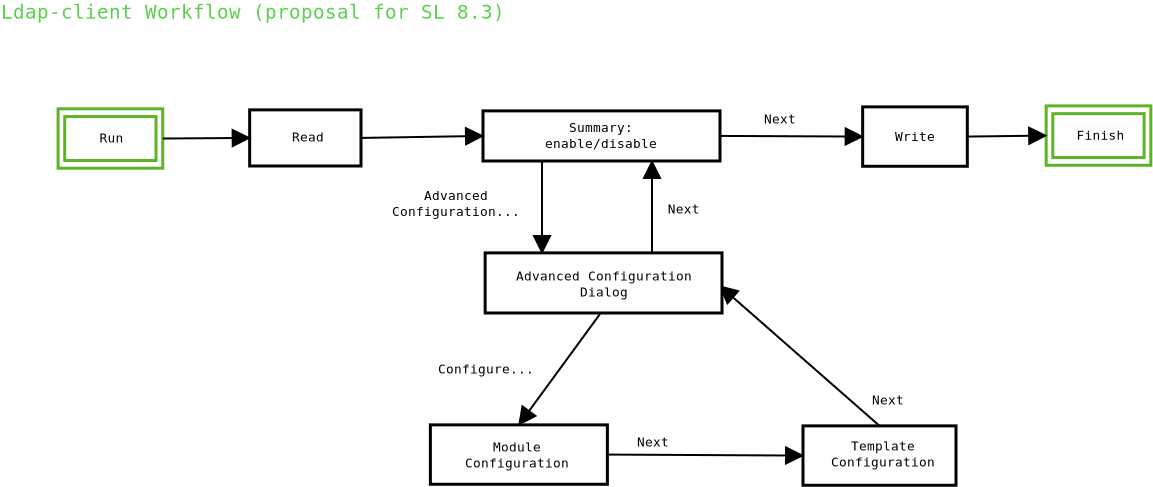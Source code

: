 <?xml version="1.0" encoding="UTF-8"?>
<dia:diagram xmlns:dia="http://www.lysator.liu.se/~alla/dia/">
  <dia:layer name="Background" visible="true">
    <dia:object type="Standard - Text" version="0" id="O0">
      <dia:attribute name="obj_pos">
        <dia:point val="61.575,-3.381"/>
      </dia:attribute>
      <dia:attribute name="obj_bb">
        <dia:rectangle val="61.575,-3.976;61.575,-3.176"/>
      </dia:attribute>
      <dia:attribute name="text">
        <dia:composite type="text">
          <dia:attribute name="string">
            <dia:string>##</dia:string>
          </dia:attribute>
          <dia:attribute name="font">
            <dia:font name="Courier"/>
          </dia:attribute>
          <dia:attribute name="height">
            <dia:real val="0.8"/>
          </dia:attribute>
          <dia:attribute name="pos">
            <dia:point val="61.575,-3.381"/>
          </dia:attribute>
          <dia:attribute name="color">
            <dia:color val="#000000"/>
          </dia:attribute>
          <dia:attribute name="alignment">
            <dia:enum val="1"/>
          </dia:attribute>
        </dia:composite>
      </dia:attribute>
    </dia:object>
    <dia:group>
      <dia:group>
        <dia:object type="Standard - Box" version="0" id="O1">
          <dia:attribute name="obj_pos">
            <dia:point val="33.921,-18.156"/>
          </dia:attribute>
          <dia:attribute name="obj_bb">
            <dia:rectangle val="33.846,-18.231;39.229,-15.11"/>
          </dia:attribute>
          <dia:attribute name="elem_corner">
            <dia:point val="33.921,-18.156"/>
          </dia:attribute>
          <dia:attribute name="elem_width">
            <dia:real val="5.233"/>
          </dia:attribute>
          <dia:attribute name="elem_height">
            <dia:real val="2.97"/>
          </dia:attribute>
          <dia:attribute name="border_width">
            <dia:real val="0.15"/>
          </dia:attribute>
          <dia:attribute name="border_color">
            <dia:color val="#5eb327"/>
          </dia:attribute>
          <dia:attribute name="show_background">
            <dia:boolean val="true"/>
          </dia:attribute>
        </dia:object>
        <dia:object type="Standard - Box" version="0" id="O2">
          <dia:attribute name="obj_pos">
            <dia:point val="34.253,-17.767"/>
          </dia:attribute>
          <dia:attribute name="obj_bb">
            <dia:rectangle val="34.178,-17.842;38.893,-15.497"/>
          </dia:attribute>
          <dia:attribute name="elem_corner">
            <dia:point val="34.253,-17.767"/>
          </dia:attribute>
          <dia:attribute name="elem_width">
            <dia:real val="4.565"/>
          </dia:attribute>
          <dia:attribute name="elem_height">
            <dia:real val="2.195"/>
          </dia:attribute>
          <dia:attribute name="border_width">
            <dia:real val="0.15"/>
          </dia:attribute>
          <dia:attribute name="border_color">
            <dia:color val="#5eb327"/>
          </dia:attribute>
          <dia:attribute name="show_background">
            <dia:boolean val="true"/>
          </dia:attribute>
        </dia:object>
      </dia:group>
      <dia:object type="Standard - Text" version="0" id="O3">
        <dia:attribute name="obj_pos">
          <dia:point val="36.568,-16.472"/>
        </dia:attribute>
        <dia:attribute name="obj_bb">
          <dia:rectangle val="35.848,-17.068;37.287,-16.268"/>
        </dia:attribute>
        <dia:attribute name="text">
          <dia:composite type="text">
            <dia:attribute name="string">
              <dia:string>#Run#</dia:string>
            </dia:attribute>
            <dia:attribute name="font">
              <dia:font name="Courier"/>
            </dia:attribute>
            <dia:attribute name="height">
              <dia:real val="0.8"/>
            </dia:attribute>
            <dia:attribute name="pos">
              <dia:point val="36.568,-16.472"/>
            </dia:attribute>
            <dia:attribute name="color">
              <dia:color val="#000000"/>
            </dia:attribute>
            <dia:attribute name="alignment">
              <dia:enum val="1"/>
            </dia:attribute>
          </dia:composite>
        </dia:attribute>
      </dia:object>
    </dia:group>
    <dia:group>
      <dia:group>
        <dia:object type="Standard - Box" version="0" id="O4">
          <dia:attribute name="obj_pos">
            <dia:point val="83.325,-18.303"/>
          </dia:attribute>
          <dia:attribute name="obj_bb">
            <dia:rectangle val="83.25,-18.378;88.633,-15.258"/>
          </dia:attribute>
          <dia:attribute name="elem_corner">
            <dia:point val="83.325,-18.303"/>
          </dia:attribute>
          <dia:attribute name="elem_width">
            <dia:real val="5.233"/>
          </dia:attribute>
          <dia:attribute name="elem_height">
            <dia:real val="2.97"/>
          </dia:attribute>
          <dia:attribute name="border_width">
            <dia:real val="0.15"/>
          </dia:attribute>
          <dia:attribute name="border_color">
            <dia:color val="#5eb327"/>
          </dia:attribute>
          <dia:attribute name="show_background">
            <dia:boolean val="true"/>
          </dia:attribute>
        </dia:object>
        <dia:object type="Standard - Box" version="0" id="O5">
          <dia:attribute name="obj_pos">
            <dia:point val="83.657,-17.915"/>
          </dia:attribute>
          <dia:attribute name="obj_bb">
            <dia:rectangle val="83.582,-17.99;88.297,-15.645"/>
          </dia:attribute>
          <dia:attribute name="elem_corner">
            <dia:point val="83.657,-17.915"/>
          </dia:attribute>
          <dia:attribute name="elem_width">
            <dia:real val="4.565"/>
          </dia:attribute>
          <dia:attribute name="elem_height">
            <dia:real val="2.195"/>
          </dia:attribute>
          <dia:attribute name="border_width">
            <dia:real val="0.15"/>
          </dia:attribute>
          <dia:attribute name="border_color">
            <dia:color val="#5eb327"/>
          </dia:attribute>
          <dia:attribute name="show_background">
            <dia:boolean val="true"/>
          </dia:attribute>
        </dia:object>
      </dia:group>
      <dia:object type="Standard - Text" version="0" id="O6">
        <dia:attribute name="obj_pos">
          <dia:point val="86.04,-16.608"/>
        </dia:attribute>
        <dia:attribute name="obj_bb">
          <dia:rectangle val="84.601,-17.203;87.479,-16.403"/>
        </dia:attribute>
        <dia:attribute name="text">
          <dia:composite type="text">
            <dia:attribute name="string">
              <dia:string>#Finish#</dia:string>
            </dia:attribute>
            <dia:attribute name="font">
              <dia:font name="Courier"/>
            </dia:attribute>
            <dia:attribute name="height">
              <dia:real val="0.8"/>
            </dia:attribute>
            <dia:attribute name="pos">
              <dia:point val="86.04,-16.608"/>
            </dia:attribute>
            <dia:attribute name="color">
              <dia:color val="#000000"/>
            </dia:attribute>
            <dia:attribute name="alignment">
              <dia:enum val="1"/>
            </dia:attribute>
          </dia:composite>
        </dia:attribute>
      </dia:object>
    </dia:group>
    <dia:object type="Standard - Line" version="0" id="O7">
      <dia:attribute name="obj_pos">
        <dia:point val="63.617,-15.547"/>
      </dia:attribute>
      <dia:attribute name="obj_bb">
        <dia:rectangle val="62.817,-15.597;64.417,-10.903"/>
      </dia:attribute>
      <dia:attribute name="conn_endpoints">
        <dia:point val="63.617,-15.547"/>
        <dia:point val="63.617,-10.953"/>
      </dia:attribute>
      <dia:attribute name="numcp">
        <dia:int val="1"/>
      </dia:attribute>
      <dia:attribute name="line_width">
        <dia:real val="0.1"/>
      </dia:attribute>
      <dia:attribute name="start_arrow">
        <dia:enum val="3"/>
      </dia:attribute>
      <dia:attribute name="start_arrow_length">
        <dia:real val="0.8"/>
      </dia:attribute>
      <dia:attribute name="start_arrow_width">
        <dia:real val="0.8"/>
      </dia:attribute>
    </dia:object>
    <dia:object type="Standard - Line" version="0" id="O8">
      <dia:attribute name="obj_pos">
        <dia:point val="49.067,-16.7"/>
      </dia:attribute>
      <dia:attribute name="obj_bb">
        <dia:rectangle val="49.016,-17.601;55.23,-15.999"/>
      </dia:attribute>
      <dia:attribute name="conn_endpoints">
        <dia:point val="49.067,-16.7"/>
        <dia:point val="55.167,-16.8"/>
      </dia:attribute>
      <dia:attribute name="numcp">
        <dia:int val="1"/>
      </dia:attribute>
      <dia:attribute name="end_arrow">
        <dia:enum val="3"/>
      </dia:attribute>
      <dia:attribute name="end_arrow_length">
        <dia:real val="0.8"/>
      </dia:attribute>
      <dia:attribute name="end_arrow_width">
        <dia:real val="0.8"/>
      </dia:attribute>
      <dia:connections>
        <dia:connection handle="0" to="O27" connection="4"/>
        <dia:connection handle="1" to="O25" connection="3"/>
      </dia:connections>
    </dia:object>
    <dia:object type="Standard - Line" version="0" id="O9">
      <dia:attribute name="obj_pos">
        <dia:point val="67.017,-16.8"/>
      </dia:attribute>
      <dia:attribute name="obj_bb">
        <dia:rectangle val="66.967,-17.568;74.204,-15.967"/>
      </dia:attribute>
      <dia:attribute name="conn_endpoints">
        <dia:point val="67.017,-16.8"/>
        <dia:point val="74.15,-16.768"/>
      </dia:attribute>
      <dia:attribute name="numcp">
        <dia:int val="1"/>
      </dia:attribute>
      <dia:attribute name="end_arrow">
        <dia:enum val="3"/>
      </dia:attribute>
      <dia:attribute name="end_arrow_length">
        <dia:real val="0.8"/>
      </dia:attribute>
      <dia:attribute name="end_arrow_width">
        <dia:real val="0.8"/>
      </dia:attribute>
      <dia:connections>
        <dia:connection handle="0" to="O25" connection="4"/>
        <dia:connection handle="1" to="O12" connection="3"/>
      </dia:connections>
    </dia:object>
    <dia:object type="Standard - Line" version="0" id="O10">
      <dia:attribute name="obj_pos">
        <dia:point val="39.154,-16.671"/>
      </dia:attribute>
      <dia:attribute name="obj_bb">
        <dia:rectangle val="39.104,-17.5;43.556,-15.899"/>
      </dia:attribute>
      <dia:attribute name="conn_endpoints">
        <dia:point val="39.154,-16.671"/>
        <dia:point val="43.5,-16.7"/>
      </dia:attribute>
      <dia:attribute name="numcp">
        <dia:int val="1"/>
      </dia:attribute>
      <dia:attribute name="end_arrow">
        <dia:enum val="3"/>
      </dia:attribute>
      <dia:attribute name="end_arrow_length">
        <dia:real val="0.8"/>
      </dia:attribute>
      <dia:attribute name="end_arrow_width">
        <dia:real val="0.8"/>
      </dia:attribute>
      <dia:connections>
        <dia:connection handle="0" to="O1" connection="4"/>
        <dia:connection handle="1" to="O27" connection="3"/>
      </dia:connections>
    </dia:object>
    <dia:object type="Standard - Line" version="0" id="O11">
      <dia:attribute name="obj_pos">
        <dia:point val="79.383,-16.768"/>
      </dia:attribute>
      <dia:attribute name="obj_bb">
        <dia:rectangle val="79.333,-17.618;83.385,-16.017"/>
      </dia:attribute>
      <dia:attribute name="conn_endpoints">
        <dia:point val="79.383,-16.768"/>
        <dia:point val="83.325,-16.818"/>
      </dia:attribute>
      <dia:attribute name="numcp">
        <dia:int val="1"/>
      </dia:attribute>
      <dia:attribute name="end_arrow">
        <dia:enum val="3"/>
      </dia:attribute>
      <dia:attribute name="end_arrow_length">
        <dia:real val="0.8"/>
      </dia:attribute>
      <dia:attribute name="end_arrow_width">
        <dia:real val="0.8"/>
      </dia:attribute>
      <dia:connections>
        <dia:connection handle="0" to="O12" connection="4"/>
        <dia:connection handle="1" to="O4" connection="3"/>
      </dia:connections>
    </dia:object>
    <dia:group>
      <dia:object type="Standard - Box" version="0" id="O12">
        <dia:attribute name="obj_pos">
          <dia:point val="74.15,-18.253"/>
        </dia:attribute>
        <dia:attribute name="obj_bb">
          <dia:rectangle val="74.075,-18.328;79.458,-15.208"/>
        </dia:attribute>
        <dia:attribute name="elem_corner">
          <dia:point val="74.15,-18.253"/>
        </dia:attribute>
        <dia:attribute name="elem_width">
          <dia:real val="5.233"/>
        </dia:attribute>
        <dia:attribute name="elem_height">
          <dia:real val="2.97"/>
        </dia:attribute>
        <dia:attribute name="border_width">
          <dia:real val="0.15"/>
        </dia:attribute>
        <dia:attribute name="border_color">
          <dia:color val="#010100"/>
        </dia:attribute>
        <dia:attribute name="show_background">
          <dia:boolean val="true"/>
        </dia:attribute>
      </dia:object>
      <dia:object type="Standard - Text" version="0" id="O13">
        <dia:attribute name="obj_pos">
          <dia:point val="76.772,-16.545"/>
        </dia:attribute>
        <dia:attribute name="obj_bb">
          <dia:rectangle val="75.573,-17.14;77.971,-16.34"/>
        </dia:attribute>
        <dia:attribute name="text">
          <dia:composite type="text">
            <dia:attribute name="string">
              <dia:string>#Write#</dia:string>
            </dia:attribute>
            <dia:attribute name="font">
              <dia:font name="Courier"/>
            </dia:attribute>
            <dia:attribute name="height">
              <dia:real val="0.8"/>
            </dia:attribute>
            <dia:attribute name="pos">
              <dia:point val="76.772,-16.545"/>
            </dia:attribute>
            <dia:attribute name="color">
              <dia:color val="#000000"/>
            </dia:attribute>
            <dia:attribute name="alignment">
              <dia:enum val="1"/>
            </dia:attribute>
          </dia:composite>
        </dia:attribute>
      </dia:object>
    </dia:group>
    <dia:object type="Standard - Text" version="0" id="O14">
      <dia:attribute name="obj_pos">
        <dia:point val="31.067,-22.654"/>
      </dia:attribute>
      <dia:attribute name="obj_bb">
        <dia:rectangle val="31.067,-23.547;61.293,-22.347"/>
      </dia:attribute>
      <dia:attribute name="text">
        <dia:composite type="text">
          <dia:attribute name="string">
            <dia:string>#Ldap-client Workflow (proposal for SL 8.3)#</dia:string>
          </dia:attribute>
          <dia:attribute name="font">
            <dia:font name="Courier"/>
          </dia:attribute>
          <dia:attribute name="height">
            <dia:real val="1.2"/>
          </dia:attribute>
          <dia:attribute name="pos">
            <dia:point val="31.067,-22.654"/>
          </dia:attribute>
          <dia:attribute name="color">
            <dia:color val="#5bd04d"/>
          </dia:attribute>
          <dia:attribute name="alignment">
            <dia:enum val="0"/>
          </dia:attribute>
        </dia:composite>
      </dia:attribute>
    </dia:object>
    <dia:object type="Standard - Line" version="0" id="O15">
      <dia:attribute name="obj_pos">
        <dia:point val="58.117,-10.947"/>
      </dia:attribute>
      <dia:attribute name="obj_bb">
        <dia:rectangle val="57.317,-15.597;58.917,-10.897"/>
      </dia:attribute>
      <dia:attribute name="conn_endpoints">
        <dia:point val="58.117,-10.947"/>
        <dia:point val="58.117,-15.547"/>
      </dia:attribute>
      <dia:attribute name="numcp">
        <dia:int val="1"/>
      </dia:attribute>
      <dia:attribute name="line_width">
        <dia:real val="0.1"/>
      </dia:attribute>
      <dia:attribute name="start_arrow">
        <dia:enum val="3"/>
      </dia:attribute>
      <dia:attribute name="start_arrow_length">
        <dia:real val="0.8"/>
      </dia:attribute>
      <dia:attribute name="start_arrow_width">
        <dia:real val="0.8"/>
      </dia:attribute>
    </dia:object>
    <dia:object type="Standard - Line" version="0" id="O16">
      <dia:attribute name="obj_pos">
        <dia:point val="56.961,-2.353"/>
      </dia:attribute>
      <dia:attribute name="obj_bb">
        <dia:rectangle val="56.286,-7.967;61.087,-1.84"/>
      </dia:attribute>
      <dia:attribute name="conn_endpoints">
        <dia:point val="56.961,-2.353"/>
        <dia:point val="61.017,-7.897"/>
      </dia:attribute>
      <dia:attribute name="numcp">
        <dia:int val="1"/>
      </dia:attribute>
      <dia:attribute name="line_width">
        <dia:real val="0.1"/>
      </dia:attribute>
      <dia:attribute name="start_arrow">
        <dia:enum val="3"/>
      </dia:attribute>
      <dia:attribute name="start_arrow_length">
        <dia:real val="0.8"/>
      </dia:attribute>
      <dia:attribute name="start_arrow_width">
        <dia:real val="0.8"/>
      </dia:attribute>
      <dia:connections>
        <dia:connection handle="0" to="O21" connection="1"/>
      </dia:connections>
    </dia:object>
    <dia:object type="Standard - Line" version="0" id="O17">
      <dia:attribute name="obj_pos">
        <dia:point val="71.167,-0.818"/>
      </dia:attribute>
      <dia:attribute name="obj_bb">
        <dia:rectangle val="61.336,-1.618;71.221,-0.017"/>
      </dia:attribute>
      <dia:attribute name="conn_endpoints">
        <dia:point val="71.167,-0.818"/>
        <dia:point val="61.386,-0.868"/>
      </dia:attribute>
      <dia:attribute name="numcp">
        <dia:int val="1"/>
      </dia:attribute>
      <dia:attribute name="line_width">
        <dia:real val="0.1"/>
      </dia:attribute>
      <dia:attribute name="start_arrow">
        <dia:enum val="3"/>
      </dia:attribute>
      <dia:attribute name="start_arrow_length">
        <dia:real val="0.8"/>
      </dia:attribute>
      <dia:attribute name="start_arrow_width">
        <dia:real val="0.8"/>
      </dia:attribute>
      <dia:connections>
        <dia:connection handle="0" to="O23" connection="3"/>
        <dia:connection handle="1" to="O21" connection="4"/>
      </dia:connections>
    </dia:object>
    <dia:object type="Standard - Line" version="0" id="O18">
      <dia:attribute name="obj_pos">
        <dia:point val="67.017,-9.297"/>
      </dia:attribute>
      <dia:attribute name="obj_bb">
        <dia:rectangle val="66.452,-9.931;75.063,-2.232"/>
      </dia:attribute>
      <dia:attribute name="conn_endpoints">
        <dia:point val="67.017,-9.297"/>
        <dia:point val="74.992,-2.303"/>
      </dia:attribute>
      <dia:attribute name="numcp">
        <dia:int val="1"/>
      </dia:attribute>
      <dia:attribute name="line_width">
        <dia:real val="0.1"/>
      </dia:attribute>
      <dia:attribute name="start_arrow">
        <dia:enum val="3"/>
      </dia:attribute>
      <dia:attribute name="start_arrow_length">
        <dia:real val="0.8"/>
      </dia:attribute>
      <dia:attribute name="start_arrow_width">
        <dia:real val="0.8"/>
      </dia:attribute>
      <dia:connections>
        <dia:connection handle="1" to="O23" connection="1"/>
      </dia:connections>
    </dia:object>
    <dia:group>
      <dia:object type="Standard - Box" version="0" id="O19">
        <dia:attribute name="obj_pos">
          <dia:point val="55.275,-10.953"/>
        </dia:attribute>
        <dia:attribute name="obj_bb">
          <dia:rectangle val="55.2,-11.028;67.192,-7.872"/>
        </dia:attribute>
        <dia:attribute name="elem_corner">
          <dia:point val="55.275,-10.953"/>
        </dia:attribute>
        <dia:attribute name="elem_width">
          <dia:real val="11.842"/>
        </dia:attribute>
        <dia:attribute name="elem_height">
          <dia:real val="3.006"/>
        </dia:attribute>
        <dia:attribute name="border_width">
          <dia:real val="0.15"/>
        </dia:attribute>
        <dia:attribute name="border_color">
          <dia:color val="#010100"/>
        </dia:attribute>
        <dia:attribute name="show_background">
          <dia:boolean val="true"/>
        </dia:attribute>
      </dia:object>
      <dia:object type="Standard - Text" version="0" id="O20">
        <dia:attribute name="obj_pos">
          <dia:point val="61.222,-9.57"/>
        </dia:attribute>
        <dia:attribute name="obj_bb">
          <dia:rectangle val="55.944,-10.165;66.5,-8.565"/>
        </dia:attribute>
        <dia:attribute name="text">
          <dia:composite type="text">
            <dia:attribute name="string">
              <dia:string>#Advanced Configuration
Dialog#</dia:string>
            </dia:attribute>
            <dia:attribute name="font">
              <dia:font name="Courier"/>
            </dia:attribute>
            <dia:attribute name="height">
              <dia:real val="0.8"/>
            </dia:attribute>
            <dia:attribute name="pos">
              <dia:point val="61.222,-9.57"/>
            </dia:attribute>
            <dia:attribute name="color">
              <dia:color val="#000000"/>
            </dia:attribute>
            <dia:attribute name="alignment">
              <dia:enum val="1"/>
            </dia:attribute>
          </dia:composite>
        </dia:attribute>
      </dia:object>
    </dia:group>
    <dia:group>
      <dia:object type="Standard - Box" version="0" id="O21">
        <dia:attribute name="obj_pos">
          <dia:point val="52.536,-2.353"/>
        </dia:attribute>
        <dia:attribute name="obj_bb">
          <dia:rectangle val="52.461,-2.428;61.461,0.692"/>
        </dia:attribute>
        <dia:attribute name="elem_corner">
          <dia:point val="52.536,-2.353"/>
        </dia:attribute>
        <dia:attribute name="elem_width">
          <dia:real val="8.85"/>
        </dia:attribute>
        <dia:attribute name="elem_height">
          <dia:real val="2.97"/>
        </dia:attribute>
        <dia:attribute name="border_width">
          <dia:real val="0.15"/>
        </dia:attribute>
        <dia:attribute name="border_color">
          <dia:color val="#010100"/>
        </dia:attribute>
        <dia:attribute name="show_background">
          <dia:boolean val="true"/>
        </dia:attribute>
      </dia:object>
      <dia:object type="Standard - Text" version="0" id="O22">
        <dia:attribute name="obj_pos">
          <dia:point val="56.868,-1.02"/>
        </dia:attribute>
        <dia:attribute name="obj_bb">
          <dia:rectangle val="53.749,-1.615;59.986,0.785"/>
        </dia:attribute>
        <dia:attribute name="text">
          <dia:composite type="text">
            <dia:attribute name="string">
              <dia:string>#Module
Configuration
#</dia:string>
            </dia:attribute>
            <dia:attribute name="font">
              <dia:font name="Courier"/>
            </dia:attribute>
            <dia:attribute name="height">
              <dia:real val="0.8"/>
            </dia:attribute>
            <dia:attribute name="pos">
              <dia:point val="56.868,-1.02"/>
            </dia:attribute>
            <dia:attribute name="color">
              <dia:color val="#000000"/>
            </dia:attribute>
            <dia:attribute name="alignment">
              <dia:enum val="1"/>
            </dia:attribute>
          </dia:composite>
        </dia:attribute>
      </dia:object>
    </dia:group>
    <dia:group>
      <dia:object type="Standard - Box" version="0" id="O23">
        <dia:attribute name="obj_pos">
          <dia:point val="71.167,-2.303"/>
        </dia:attribute>
        <dia:attribute name="obj_bb">
          <dia:rectangle val="71.092,-2.378;78.892,0.742"/>
        </dia:attribute>
        <dia:attribute name="elem_corner">
          <dia:point val="71.167,-2.303"/>
        </dia:attribute>
        <dia:attribute name="elem_width">
          <dia:real val="7.65"/>
        </dia:attribute>
        <dia:attribute name="elem_height">
          <dia:real val="2.97"/>
        </dia:attribute>
        <dia:attribute name="border_width">
          <dia:real val="0.15"/>
        </dia:attribute>
        <dia:attribute name="border_color">
          <dia:color val="#010100"/>
        </dia:attribute>
        <dia:attribute name="show_background">
          <dia:boolean val="true"/>
        </dia:attribute>
      </dia:object>
      <dia:object type="Standard - Text" version="0" id="O24">
        <dia:attribute name="obj_pos">
          <dia:point val="75.172,-1.07"/>
        </dia:attribute>
        <dia:attribute name="obj_bb">
          <dia:rectangle val="72.053,-1.665;78.291,-0.065"/>
        </dia:attribute>
        <dia:attribute name="text">
          <dia:composite type="text">
            <dia:attribute name="string">
              <dia:string>#Template
Configuration#</dia:string>
            </dia:attribute>
            <dia:attribute name="font">
              <dia:font name="Courier"/>
            </dia:attribute>
            <dia:attribute name="height">
              <dia:real val="0.8"/>
            </dia:attribute>
            <dia:attribute name="pos">
              <dia:point val="75.172,-1.07"/>
            </dia:attribute>
            <dia:attribute name="color">
              <dia:color val="#000000"/>
            </dia:attribute>
            <dia:attribute name="alignment">
              <dia:enum val="1"/>
            </dia:attribute>
          </dia:composite>
        </dia:attribute>
      </dia:object>
    </dia:group>
    <dia:group>
      <dia:object type="Standard - Box" version="0" id="O25">
        <dia:attribute name="obj_pos">
          <dia:point val="55.167,-18.053"/>
        </dia:attribute>
        <dia:attribute name="obj_bb">
          <dia:rectangle val="55.092,-18.128;67.092,-15.472"/>
        </dia:attribute>
        <dia:attribute name="elem_corner">
          <dia:point val="55.167,-18.053"/>
        </dia:attribute>
        <dia:attribute name="elem_width">
          <dia:real val="11.85"/>
        </dia:attribute>
        <dia:attribute name="elem_height">
          <dia:real val="2.506"/>
        </dia:attribute>
        <dia:attribute name="border_width">
          <dia:real val="0.15"/>
        </dia:attribute>
        <dia:attribute name="border_color">
          <dia:color val="#010100"/>
        </dia:attribute>
        <dia:attribute name="show_background">
          <dia:boolean val="true"/>
        </dia:attribute>
      </dia:object>
      <dia:object type="Standard - Text" version="0" id="O26">
        <dia:attribute name="obj_pos">
          <dia:point val="61.067,-16.997"/>
        </dia:attribute>
        <dia:attribute name="obj_bb">
          <dia:rectangle val="57.709,-17.592;64.425,-15.992"/>
        </dia:attribute>
        <dia:attribute name="text">
          <dia:composite type="text">
            <dia:attribute name="string">
              <dia:string>#Summary:
enable/disable#</dia:string>
            </dia:attribute>
            <dia:attribute name="font">
              <dia:font name="Courier"/>
            </dia:attribute>
            <dia:attribute name="height">
              <dia:real val="0.8"/>
            </dia:attribute>
            <dia:attribute name="pos">
              <dia:point val="61.067,-16.997"/>
            </dia:attribute>
            <dia:attribute name="color">
              <dia:color val="#000000"/>
            </dia:attribute>
            <dia:attribute name="alignment">
              <dia:enum val="1"/>
            </dia:attribute>
          </dia:composite>
        </dia:attribute>
      </dia:object>
    </dia:group>
    <dia:group>
      <dia:object type="Standard - Box" version="0" id="O27">
        <dia:attribute name="obj_pos">
          <dia:point val="43.5,-18.103"/>
        </dia:attribute>
        <dia:attribute name="obj_bb">
          <dia:rectangle val="43.425,-18.178;49.142,-15.222"/>
        </dia:attribute>
        <dia:attribute name="elem_corner">
          <dia:point val="43.5,-18.103"/>
        </dia:attribute>
        <dia:attribute name="elem_width">
          <dia:real val="5.567"/>
        </dia:attribute>
        <dia:attribute name="elem_height">
          <dia:real val="2.806"/>
        </dia:attribute>
        <dia:attribute name="border_width">
          <dia:real val="0.15"/>
        </dia:attribute>
        <dia:attribute name="border_color">
          <dia:color val="#010100"/>
        </dia:attribute>
        <dia:attribute name="show_background">
          <dia:boolean val="true"/>
        </dia:attribute>
      </dia:object>
      <dia:object type="Standard - Text" version="0" id="O28">
        <dia:attribute name="obj_pos">
          <dia:point val="46.422,-16.52"/>
        </dia:attribute>
        <dia:attribute name="obj_bb">
          <dia:rectangle val="45.463,-17.115;47.382,-16.315"/>
        </dia:attribute>
        <dia:attribute name="text">
          <dia:composite type="text">
            <dia:attribute name="string">
              <dia:string>#Read#</dia:string>
            </dia:attribute>
            <dia:attribute name="font">
              <dia:font name="Courier"/>
            </dia:attribute>
            <dia:attribute name="height">
              <dia:real val="0.8"/>
            </dia:attribute>
            <dia:attribute name="pos">
              <dia:point val="46.422,-16.52"/>
            </dia:attribute>
            <dia:attribute name="color">
              <dia:color val="#000000"/>
            </dia:attribute>
            <dia:attribute name="alignment">
              <dia:enum val="1"/>
            </dia:attribute>
          </dia:composite>
        </dia:attribute>
      </dia:object>
    </dia:group>
    <dia:object type="Standard - Text" version="0" id="O29">
      <dia:attribute name="obj_pos">
        <dia:point val="53.817,-13.597"/>
      </dia:attribute>
      <dia:attribute name="obj_bb">
        <dia:rectangle val="49.979,-14.192;57.655,-12.592"/>
      </dia:attribute>
      <dia:attribute name="text">
        <dia:composite type="text">
          <dia:attribute name="string">
            <dia:string>#Advanced
Configuration...#</dia:string>
          </dia:attribute>
          <dia:attribute name="font">
            <dia:font name="Courier"/>
          </dia:attribute>
          <dia:attribute name="height">
            <dia:real val="0.8"/>
          </dia:attribute>
          <dia:attribute name="pos">
            <dia:point val="53.817,-13.597"/>
          </dia:attribute>
          <dia:attribute name="color">
            <dia:color val="#000000"/>
          </dia:attribute>
          <dia:attribute name="alignment">
            <dia:enum val="1"/>
          </dia:attribute>
        </dia:composite>
      </dia:attribute>
    </dia:object>
    <dia:object type="Standard - Text" version="0" id="O30">
      <dia:attribute name="obj_pos">
        <dia:point val="65.2,-12.922"/>
      </dia:attribute>
      <dia:attribute name="obj_bb">
        <dia:rectangle val="64.241,-13.517;66.16,-12.717"/>
      </dia:attribute>
      <dia:attribute name="text">
        <dia:composite type="text">
          <dia:attribute name="string">
            <dia:string>#Next#</dia:string>
          </dia:attribute>
          <dia:attribute name="font">
            <dia:font name="Courier"/>
          </dia:attribute>
          <dia:attribute name="height">
            <dia:real val="0.8"/>
          </dia:attribute>
          <dia:attribute name="pos">
            <dia:point val="65.2,-12.922"/>
          </dia:attribute>
          <dia:attribute name="color">
            <dia:color val="#000000"/>
          </dia:attribute>
          <dia:attribute name="alignment">
            <dia:enum val="1"/>
          </dia:attribute>
        </dia:composite>
      </dia:attribute>
    </dia:object>
    <dia:object type="Standard - Text" version="0" id="O31">
      <dia:attribute name="obj_pos">
        <dia:point val="63.672,-1.272"/>
      </dia:attribute>
      <dia:attribute name="obj_bb">
        <dia:rectangle val="62.712,-1.867;64.631,-1.067"/>
      </dia:attribute>
      <dia:attribute name="text">
        <dia:composite type="text">
          <dia:attribute name="string">
            <dia:string>#Next#</dia:string>
          </dia:attribute>
          <dia:attribute name="font">
            <dia:font name="Courier"/>
          </dia:attribute>
          <dia:attribute name="height">
            <dia:real val="0.8"/>
          </dia:attribute>
          <dia:attribute name="pos">
            <dia:point val="63.672,-1.272"/>
          </dia:attribute>
          <dia:attribute name="color">
            <dia:color val="#000000"/>
          </dia:attribute>
          <dia:attribute name="alignment">
            <dia:enum val="1"/>
          </dia:attribute>
        </dia:composite>
      </dia:attribute>
    </dia:object>
    <dia:object type="Standard - Text" version="0" id="O32">
      <dia:attribute name="obj_pos">
        <dia:point val="75.422,-3.372"/>
      </dia:attribute>
      <dia:attribute name="obj_bb">
        <dia:rectangle val="74.462,-3.967;76.381,-3.167"/>
      </dia:attribute>
      <dia:attribute name="text">
        <dia:composite type="text">
          <dia:attribute name="string">
            <dia:string>#Next#</dia:string>
          </dia:attribute>
          <dia:attribute name="font">
            <dia:font name="Courier"/>
          </dia:attribute>
          <dia:attribute name="height">
            <dia:real val="0.8"/>
          </dia:attribute>
          <dia:attribute name="pos">
            <dia:point val="75.422,-3.372"/>
          </dia:attribute>
          <dia:attribute name="color">
            <dia:color val="#000000"/>
          </dia:attribute>
          <dia:attribute name="alignment">
            <dia:enum val="1"/>
          </dia:attribute>
        </dia:composite>
      </dia:attribute>
    </dia:object>
    <dia:object type="Standard - Text" version="0" id="O33">
      <dia:attribute name="obj_pos">
        <dia:point val="70.022,-17.422"/>
      </dia:attribute>
      <dia:attribute name="obj_bb">
        <dia:rectangle val="69.062,-18.017;70.981,-17.217"/>
      </dia:attribute>
      <dia:attribute name="text">
        <dia:composite type="text">
          <dia:attribute name="string">
            <dia:string>#Next#</dia:string>
          </dia:attribute>
          <dia:attribute name="font">
            <dia:font name="Courier"/>
          </dia:attribute>
          <dia:attribute name="height">
            <dia:real val="0.8"/>
          </dia:attribute>
          <dia:attribute name="pos">
            <dia:point val="70.022,-17.422"/>
          </dia:attribute>
          <dia:attribute name="color">
            <dia:color val="#000000"/>
          </dia:attribute>
          <dia:attribute name="alignment">
            <dia:enum val="1"/>
          </dia:attribute>
        </dia:composite>
      </dia:attribute>
    </dia:object>
    <dia:object type="Standard - Text" version="0" id="O34">
      <dia:attribute name="obj_pos">
        <dia:point val="55.322,-4.922"/>
      </dia:attribute>
      <dia:attribute name="obj_bb">
        <dia:rectangle val="52.443,-5.517;58.2,-4.717"/>
      </dia:attribute>
      <dia:attribute name="text">
        <dia:composite type="text">
          <dia:attribute name="string">
            <dia:string>#Configure...#</dia:string>
          </dia:attribute>
          <dia:attribute name="font">
            <dia:font name="Courier"/>
          </dia:attribute>
          <dia:attribute name="height">
            <dia:real val="0.8"/>
          </dia:attribute>
          <dia:attribute name="pos">
            <dia:point val="55.322,-4.922"/>
          </dia:attribute>
          <dia:attribute name="color">
            <dia:color val="#000000"/>
          </dia:attribute>
          <dia:attribute name="alignment">
            <dia:enum val="1"/>
          </dia:attribute>
        </dia:composite>
      </dia:attribute>
    </dia:object>
  </dia:layer>
</dia:diagram>
